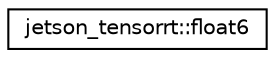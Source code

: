 digraph "Graphical Class Hierarchy"
{
  edge [fontname="Helvetica",fontsize="10",labelfontname="Helvetica",labelfontsize="10"];
  node [fontname="Helvetica",fontsize="10",shape=record];
  rankdir="LR";
  Node0 [label="jetson_tensorrt::float6",height=0.2,width=0.4,color="black", fillcolor="white", style="filled",URL="$structjetson__tensorrt_1_1float6.html"];
}
